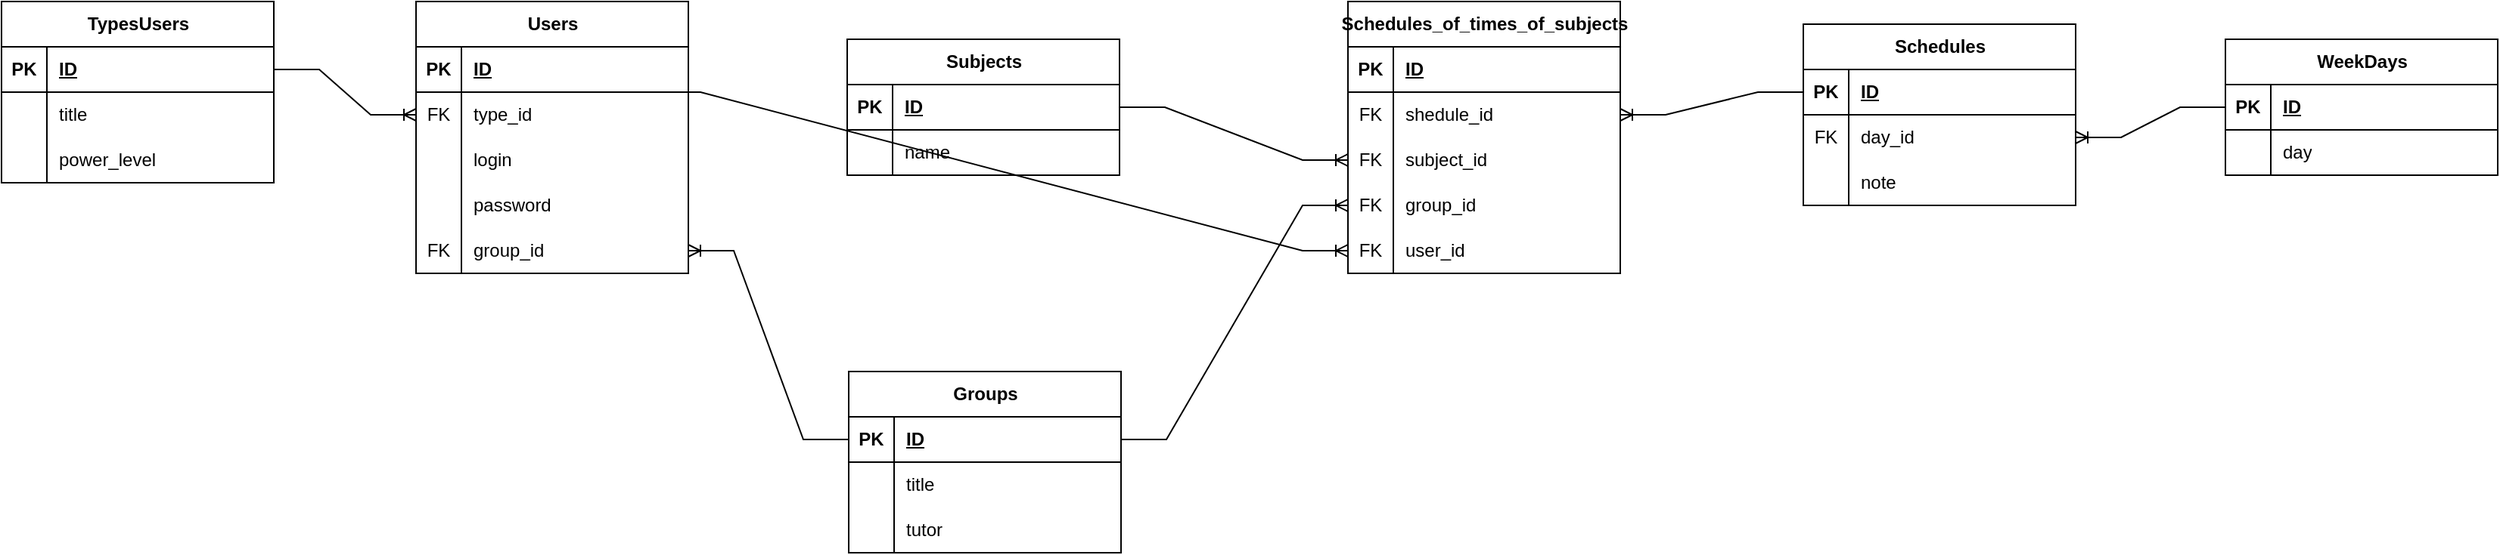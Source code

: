<mxfile version="22.1.7" type="device">
  <diagram name="Страница — 1" id="L48E2da5rJ0ILb2CzcSm">
    <mxGraphModel dx="1042" dy="569" grid="1" gridSize="10" guides="1" tooltips="1" connect="1" arrows="1" fold="1" page="1" pageScale="1" pageWidth="827" pageHeight="1169" math="0" shadow="0">
      <root>
        <mxCell id="0" />
        <mxCell id="1" parent="0" />
        <mxCell id="7W1DQ-Qb76Vij8I_GYNQ-1" value="Users" style="shape=table;startSize=30;container=1;collapsible=1;childLayout=tableLayout;fixedRows=1;rowLines=0;fontStyle=1;align=center;resizeLast=1;html=1;" parent="1" vertex="1">
          <mxGeometry x="324" y="35" width="180" height="180" as="geometry" />
        </mxCell>
        <mxCell id="7W1DQ-Qb76Vij8I_GYNQ-2" value="" style="shape=tableRow;horizontal=0;startSize=0;swimlaneHead=0;swimlaneBody=0;fillColor=none;collapsible=0;dropTarget=0;points=[[0,0.5],[1,0.5]];portConstraint=eastwest;top=0;left=0;right=0;bottom=1;" parent="7W1DQ-Qb76Vij8I_GYNQ-1" vertex="1">
          <mxGeometry y="30" width="180" height="30" as="geometry" />
        </mxCell>
        <mxCell id="7W1DQ-Qb76Vij8I_GYNQ-3" value="PK" style="shape=partialRectangle;connectable=0;fillColor=none;top=0;left=0;bottom=0;right=0;fontStyle=1;overflow=hidden;whiteSpace=wrap;html=1;" parent="7W1DQ-Qb76Vij8I_GYNQ-2" vertex="1">
          <mxGeometry width="30" height="30" as="geometry">
            <mxRectangle width="30" height="30" as="alternateBounds" />
          </mxGeometry>
        </mxCell>
        <mxCell id="7W1DQ-Qb76Vij8I_GYNQ-4" value="ID" style="shape=partialRectangle;connectable=0;fillColor=none;top=0;left=0;bottom=0;right=0;align=left;spacingLeft=6;fontStyle=5;overflow=hidden;whiteSpace=wrap;html=1;" parent="7W1DQ-Qb76Vij8I_GYNQ-2" vertex="1">
          <mxGeometry x="30" width="150" height="30" as="geometry">
            <mxRectangle width="150" height="30" as="alternateBounds" />
          </mxGeometry>
        </mxCell>
        <mxCell id="7W1DQ-Qb76Vij8I_GYNQ-116" value="" style="shape=tableRow;horizontal=0;startSize=0;swimlaneHead=0;swimlaneBody=0;fillColor=none;collapsible=0;dropTarget=0;points=[[0,0.5],[1,0.5]];portConstraint=eastwest;top=0;left=0;right=0;bottom=0;" parent="7W1DQ-Qb76Vij8I_GYNQ-1" vertex="1">
          <mxGeometry y="60" width="180" height="30" as="geometry" />
        </mxCell>
        <mxCell id="7W1DQ-Qb76Vij8I_GYNQ-117" value="FK" style="shape=partialRectangle;connectable=0;fillColor=none;top=0;left=0;bottom=0;right=0;fontStyle=0;overflow=hidden;whiteSpace=wrap;html=1;" parent="7W1DQ-Qb76Vij8I_GYNQ-116" vertex="1">
          <mxGeometry width="30" height="30" as="geometry">
            <mxRectangle width="30" height="30" as="alternateBounds" />
          </mxGeometry>
        </mxCell>
        <mxCell id="7W1DQ-Qb76Vij8I_GYNQ-118" value="type_id" style="shape=partialRectangle;connectable=0;fillColor=none;top=0;left=0;bottom=0;right=0;align=left;spacingLeft=6;fontStyle=0;overflow=hidden;whiteSpace=wrap;html=1;" parent="7W1DQ-Qb76Vij8I_GYNQ-116" vertex="1">
          <mxGeometry x="30" width="150" height="30" as="geometry">
            <mxRectangle width="150" height="30" as="alternateBounds" />
          </mxGeometry>
        </mxCell>
        <mxCell id="7W1DQ-Qb76Vij8I_GYNQ-8" value="" style="shape=tableRow;horizontal=0;startSize=0;swimlaneHead=0;swimlaneBody=0;fillColor=none;collapsible=0;dropTarget=0;points=[[0,0.5],[1,0.5]];portConstraint=eastwest;top=0;left=0;right=0;bottom=0;" parent="7W1DQ-Qb76Vij8I_GYNQ-1" vertex="1">
          <mxGeometry y="90" width="180" height="30" as="geometry" />
        </mxCell>
        <mxCell id="7W1DQ-Qb76Vij8I_GYNQ-9" value="" style="shape=partialRectangle;connectable=0;fillColor=none;top=0;left=0;bottom=0;right=0;editable=1;overflow=hidden;whiteSpace=wrap;html=1;" parent="7W1DQ-Qb76Vij8I_GYNQ-8" vertex="1">
          <mxGeometry width="30" height="30" as="geometry">
            <mxRectangle width="30" height="30" as="alternateBounds" />
          </mxGeometry>
        </mxCell>
        <mxCell id="7W1DQ-Qb76Vij8I_GYNQ-10" value="login" style="shape=partialRectangle;connectable=0;fillColor=none;top=0;left=0;bottom=0;right=0;align=left;spacingLeft=6;overflow=hidden;whiteSpace=wrap;html=1;" parent="7W1DQ-Qb76Vij8I_GYNQ-8" vertex="1">
          <mxGeometry x="30" width="150" height="30" as="geometry">
            <mxRectangle width="150" height="30" as="alternateBounds" />
          </mxGeometry>
        </mxCell>
        <mxCell id="7W1DQ-Qb76Vij8I_GYNQ-11" value="" style="shape=tableRow;horizontal=0;startSize=0;swimlaneHead=0;swimlaneBody=0;fillColor=none;collapsible=0;dropTarget=0;points=[[0,0.5],[1,0.5]];portConstraint=eastwest;top=0;left=0;right=0;bottom=0;" parent="7W1DQ-Qb76Vij8I_GYNQ-1" vertex="1">
          <mxGeometry y="120" width="180" height="30" as="geometry" />
        </mxCell>
        <mxCell id="7W1DQ-Qb76Vij8I_GYNQ-12" value="" style="shape=partialRectangle;connectable=0;fillColor=none;top=0;left=0;bottom=0;right=0;editable=1;overflow=hidden;whiteSpace=wrap;html=1;" parent="7W1DQ-Qb76Vij8I_GYNQ-11" vertex="1">
          <mxGeometry width="30" height="30" as="geometry">
            <mxRectangle width="30" height="30" as="alternateBounds" />
          </mxGeometry>
        </mxCell>
        <mxCell id="7W1DQ-Qb76Vij8I_GYNQ-13" value="password" style="shape=partialRectangle;connectable=0;fillColor=none;top=0;left=0;bottom=0;right=0;align=left;spacingLeft=6;overflow=hidden;whiteSpace=wrap;html=1;" parent="7W1DQ-Qb76Vij8I_GYNQ-11" vertex="1">
          <mxGeometry x="30" width="150" height="30" as="geometry">
            <mxRectangle width="150" height="30" as="alternateBounds" />
          </mxGeometry>
        </mxCell>
        <mxCell id="fegrYEFWg56Mey0Y-XjJ-21" value="" style="shape=tableRow;horizontal=0;startSize=0;swimlaneHead=0;swimlaneBody=0;fillColor=none;collapsible=0;dropTarget=0;points=[[0,0.5],[1,0.5]];portConstraint=eastwest;top=0;left=0;right=0;bottom=0;" vertex="1" parent="7W1DQ-Qb76Vij8I_GYNQ-1">
          <mxGeometry y="150" width="180" height="30" as="geometry" />
        </mxCell>
        <mxCell id="fegrYEFWg56Mey0Y-XjJ-22" value="FK" style="shape=partialRectangle;connectable=0;fillColor=none;top=0;left=0;bottom=0;right=0;fontStyle=0;overflow=hidden;whiteSpace=wrap;html=1;" vertex="1" parent="fegrYEFWg56Mey0Y-XjJ-21">
          <mxGeometry width="30" height="30" as="geometry">
            <mxRectangle width="30" height="30" as="alternateBounds" />
          </mxGeometry>
        </mxCell>
        <mxCell id="fegrYEFWg56Mey0Y-XjJ-23" value="group_id" style="shape=partialRectangle;connectable=0;fillColor=none;top=0;left=0;bottom=0;right=0;align=left;spacingLeft=6;fontStyle=0;overflow=hidden;whiteSpace=wrap;html=1;" vertex="1" parent="fegrYEFWg56Mey0Y-XjJ-21">
          <mxGeometry x="30" width="150" height="30" as="geometry">
            <mxRectangle width="150" height="30" as="alternateBounds" />
          </mxGeometry>
        </mxCell>
        <mxCell id="7W1DQ-Qb76Vij8I_GYNQ-18" value="TypesUsers" style="shape=table;startSize=30;container=1;collapsible=1;childLayout=tableLayout;fixedRows=1;rowLines=0;fontStyle=1;align=center;resizeLast=1;html=1;" parent="1" vertex="1">
          <mxGeometry x="50" y="35" width="180" height="120" as="geometry" />
        </mxCell>
        <mxCell id="7W1DQ-Qb76Vij8I_GYNQ-19" value="" style="shape=tableRow;horizontal=0;startSize=0;swimlaneHead=0;swimlaneBody=0;fillColor=none;collapsible=0;dropTarget=0;points=[[0,0.5],[1,0.5]];portConstraint=eastwest;top=0;left=0;right=0;bottom=1;" parent="7W1DQ-Qb76Vij8I_GYNQ-18" vertex="1">
          <mxGeometry y="30" width="180" height="30" as="geometry" />
        </mxCell>
        <mxCell id="7W1DQ-Qb76Vij8I_GYNQ-20" value="PK" style="shape=partialRectangle;connectable=0;fillColor=none;top=0;left=0;bottom=0;right=0;fontStyle=1;overflow=hidden;whiteSpace=wrap;html=1;" parent="7W1DQ-Qb76Vij8I_GYNQ-19" vertex="1">
          <mxGeometry width="30" height="30" as="geometry">
            <mxRectangle width="30" height="30" as="alternateBounds" />
          </mxGeometry>
        </mxCell>
        <mxCell id="7W1DQ-Qb76Vij8I_GYNQ-21" value="ID" style="shape=partialRectangle;connectable=0;fillColor=none;top=0;left=0;bottom=0;right=0;align=left;spacingLeft=6;fontStyle=5;overflow=hidden;whiteSpace=wrap;html=1;" parent="7W1DQ-Qb76Vij8I_GYNQ-19" vertex="1">
          <mxGeometry x="30" width="150" height="30" as="geometry">
            <mxRectangle width="150" height="30" as="alternateBounds" />
          </mxGeometry>
        </mxCell>
        <mxCell id="7W1DQ-Qb76Vij8I_GYNQ-22" value="" style="shape=tableRow;horizontal=0;startSize=0;swimlaneHead=0;swimlaneBody=0;fillColor=none;collapsible=0;dropTarget=0;points=[[0,0.5],[1,0.5]];portConstraint=eastwest;top=0;left=0;right=0;bottom=0;" parent="7W1DQ-Qb76Vij8I_GYNQ-18" vertex="1">
          <mxGeometry y="60" width="180" height="30" as="geometry" />
        </mxCell>
        <mxCell id="7W1DQ-Qb76Vij8I_GYNQ-23" value="" style="shape=partialRectangle;connectable=0;fillColor=none;top=0;left=0;bottom=0;right=0;editable=1;overflow=hidden;whiteSpace=wrap;html=1;" parent="7W1DQ-Qb76Vij8I_GYNQ-22" vertex="1">
          <mxGeometry width="30" height="30" as="geometry">
            <mxRectangle width="30" height="30" as="alternateBounds" />
          </mxGeometry>
        </mxCell>
        <mxCell id="7W1DQ-Qb76Vij8I_GYNQ-24" value="title" style="shape=partialRectangle;connectable=0;fillColor=none;top=0;left=0;bottom=0;right=0;align=left;spacingLeft=6;overflow=hidden;whiteSpace=wrap;html=1;" parent="7W1DQ-Qb76Vij8I_GYNQ-22" vertex="1">
          <mxGeometry x="30" width="150" height="30" as="geometry">
            <mxRectangle width="150" height="30" as="alternateBounds" />
          </mxGeometry>
        </mxCell>
        <mxCell id="7W1DQ-Qb76Vij8I_GYNQ-25" value="" style="shape=tableRow;horizontal=0;startSize=0;swimlaneHead=0;swimlaneBody=0;fillColor=none;collapsible=0;dropTarget=0;points=[[0,0.5],[1,0.5]];portConstraint=eastwest;top=0;left=0;right=0;bottom=0;" parent="7W1DQ-Qb76Vij8I_GYNQ-18" vertex="1">
          <mxGeometry y="90" width="180" height="30" as="geometry" />
        </mxCell>
        <mxCell id="7W1DQ-Qb76Vij8I_GYNQ-26" value="" style="shape=partialRectangle;connectable=0;fillColor=none;top=0;left=0;bottom=0;right=0;editable=1;overflow=hidden;whiteSpace=wrap;html=1;" parent="7W1DQ-Qb76Vij8I_GYNQ-25" vertex="1">
          <mxGeometry width="30" height="30" as="geometry">
            <mxRectangle width="30" height="30" as="alternateBounds" />
          </mxGeometry>
        </mxCell>
        <mxCell id="7W1DQ-Qb76Vij8I_GYNQ-27" value="power_level" style="shape=partialRectangle;connectable=0;fillColor=none;top=0;left=0;bottom=0;right=0;align=left;spacingLeft=6;overflow=hidden;whiteSpace=wrap;html=1;" parent="7W1DQ-Qb76Vij8I_GYNQ-25" vertex="1">
          <mxGeometry x="30" width="150" height="30" as="geometry">
            <mxRectangle width="150" height="30" as="alternateBounds" />
          </mxGeometry>
        </mxCell>
        <mxCell id="7W1DQ-Qb76Vij8I_GYNQ-31" value="Subjects" style="shape=table;startSize=30;container=1;collapsible=1;childLayout=tableLayout;fixedRows=1;rowLines=0;fontStyle=1;align=center;resizeLast=1;html=1;" parent="1" vertex="1">
          <mxGeometry x="609" y="60" width="180" height="90" as="geometry" />
        </mxCell>
        <mxCell id="7W1DQ-Qb76Vij8I_GYNQ-32" value="" style="shape=tableRow;horizontal=0;startSize=0;swimlaneHead=0;swimlaneBody=0;fillColor=none;collapsible=0;dropTarget=0;points=[[0,0.5],[1,0.5]];portConstraint=eastwest;top=0;left=0;right=0;bottom=1;" parent="7W1DQ-Qb76Vij8I_GYNQ-31" vertex="1">
          <mxGeometry y="30" width="180" height="30" as="geometry" />
        </mxCell>
        <mxCell id="7W1DQ-Qb76Vij8I_GYNQ-33" value="PK" style="shape=partialRectangle;connectable=0;fillColor=none;top=0;left=0;bottom=0;right=0;fontStyle=1;overflow=hidden;whiteSpace=wrap;html=1;" parent="7W1DQ-Qb76Vij8I_GYNQ-32" vertex="1">
          <mxGeometry width="30" height="30" as="geometry">
            <mxRectangle width="30" height="30" as="alternateBounds" />
          </mxGeometry>
        </mxCell>
        <mxCell id="7W1DQ-Qb76Vij8I_GYNQ-34" value="ID" style="shape=partialRectangle;connectable=0;fillColor=none;top=0;left=0;bottom=0;right=0;align=left;spacingLeft=6;fontStyle=5;overflow=hidden;whiteSpace=wrap;html=1;" parent="7W1DQ-Qb76Vij8I_GYNQ-32" vertex="1">
          <mxGeometry x="30" width="150" height="30" as="geometry">
            <mxRectangle width="150" height="30" as="alternateBounds" />
          </mxGeometry>
        </mxCell>
        <mxCell id="7W1DQ-Qb76Vij8I_GYNQ-35" value="" style="shape=tableRow;horizontal=0;startSize=0;swimlaneHead=0;swimlaneBody=0;fillColor=none;collapsible=0;dropTarget=0;points=[[0,0.5],[1,0.5]];portConstraint=eastwest;top=0;left=0;right=0;bottom=0;" parent="7W1DQ-Qb76Vij8I_GYNQ-31" vertex="1">
          <mxGeometry y="60" width="180" height="30" as="geometry" />
        </mxCell>
        <mxCell id="7W1DQ-Qb76Vij8I_GYNQ-36" value="" style="shape=partialRectangle;connectable=0;fillColor=none;top=0;left=0;bottom=0;right=0;editable=1;overflow=hidden;whiteSpace=wrap;html=1;" parent="7W1DQ-Qb76Vij8I_GYNQ-35" vertex="1">
          <mxGeometry width="30" height="30" as="geometry">
            <mxRectangle width="30" height="30" as="alternateBounds" />
          </mxGeometry>
        </mxCell>
        <mxCell id="7W1DQ-Qb76Vij8I_GYNQ-37" value="name" style="shape=partialRectangle;connectable=0;fillColor=none;top=0;left=0;bottom=0;right=0;align=left;spacingLeft=6;overflow=hidden;whiteSpace=wrap;html=1;" parent="7W1DQ-Qb76Vij8I_GYNQ-35" vertex="1">
          <mxGeometry x="30" width="150" height="30" as="geometry">
            <mxRectangle width="150" height="30" as="alternateBounds" />
          </mxGeometry>
        </mxCell>
        <mxCell id="7W1DQ-Qb76Vij8I_GYNQ-73" value="Schedules_of_times_of_subjects" style="shape=table;startSize=30;container=1;collapsible=1;childLayout=tableLayout;fixedRows=1;rowLines=0;fontStyle=1;align=center;resizeLast=1;html=1;" parent="1" vertex="1">
          <mxGeometry x="940" y="35" width="180" height="180" as="geometry" />
        </mxCell>
        <mxCell id="7W1DQ-Qb76Vij8I_GYNQ-74" value="" style="shape=tableRow;horizontal=0;startSize=0;swimlaneHead=0;swimlaneBody=0;fillColor=none;collapsible=0;dropTarget=0;points=[[0,0.5],[1,0.5]];portConstraint=eastwest;top=0;left=0;right=0;bottom=1;" parent="7W1DQ-Qb76Vij8I_GYNQ-73" vertex="1">
          <mxGeometry y="30" width="180" height="30" as="geometry" />
        </mxCell>
        <mxCell id="7W1DQ-Qb76Vij8I_GYNQ-75" value="PK" style="shape=partialRectangle;connectable=0;fillColor=none;top=0;left=0;bottom=0;right=0;fontStyle=1;overflow=hidden;whiteSpace=wrap;html=1;" parent="7W1DQ-Qb76Vij8I_GYNQ-74" vertex="1">
          <mxGeometry width="30" height="30" as="geometry">
            <mxRectangle width="30" height="30" as="alternateBounds" />
          </mxGeometry>
        </mxCell>
        <mxCell id="7W1DQ-Qb76Vij8I_GYNQ-76" value="ID" style="shape=partialRectangle;connectable=0;fillColor=none;top=0;left=0;bottom=0;right=0;align=left;spacingLeft=6;fontStyle=5;overflow=hidden;whiteSpace=wrap;html=1;" parent="7W1DQ-Qb76Vij8I_GYNQ-74" vertex="1">
          <mxGeometry x="30" width="150" height="30" as="geometry">
            <mxRectangle width="150" height="30" as="alternateBounds" />
          </mxGeometry>
        </mxCell>
        <mxCell id="W5iCUYEjzYxMsdYkjkLd-3" value="" style="shape=tableRow;horizontal=0;startSize=0;swimlaneHead=0;swimlaneBody=0;fillColor=none;collapsible=0;dropTarget=0;points=[[0,0.5],[1,0.5]];portConstraint=eastwest;top=0;left=0;right=0;bottom=0;" parent="7W1DQ-Qb76Vij8I_GYNQ-73" vertex="1">
          <mxGeometry y="60" width="180" height="30" as="geometry" />
        </mxCell>
        <mxCell id="W5iCUYEjzYxMsdYkjkLd-4" value="FK" style="shape=partialRectangle;connectable=0;fillColor=none;top=0;left=0;bottom=0;right=0;fontStyle=0;overflow=hidden;whiteSpace=wrap;html=1;" parent="W5iCUYEjzYxMsdYkjkLd-3" vertex="1">
          <mxGeometry width="30" height="30" as="geometry">
            <mxRectangle width="30" height="30" as="alternateBounds" />
          </mxGeometry>
        </mxCell>
        <mxCell id="W5iCUYEjzYxMsdYkjkLd-5" value="shedule_id" style="shape=partialRectangle;connectable=0;fillColor=none;top=0;left=0;bottom=0;right=0;align=left;spacingLeft=6;fontStyle=0;overflow=hidden;whiteSpace=wrap;html=1;" parent="W5iCUYEjzYxMsdYkjkLd-3" vertex="1">
          <mxGeometry x="30" width="150" height="30" as="geometry">
            <mxRectangle width="150" height="30" as="alternateBounds" />
          </mxGeometry>
        </mxCell>
        <mxCell id="W5iCUYEjzYxMsdYkjkLd-7" value="" style="shape=tableRow;horizontal=0;startSize=0;swimlaneHead=0;swimlaneBody=0;fillColor=none;collapsible=0;dropTarget=0;points=[[0,0.5],[1,0.5]];portConstraint=eastwest;top=0;left=0;right=0;bottom=0;" parent="7W1DQ-Qb76Vij8I_GYNQ-73" vertex="1">
          <mxGeometry y="90" width="180" height="30" as="geometry" />
        </mxCell>
        <mxCell id="W5iCUYEjzYxMsdYkjkLd-8" value="FK" style="shape=partialRectangle;connectable=0;fillColor=none;top=0;left=0;bottom=0;right=0;fontStyle=0;overflow=hidden;whiteSpace=wrap;html=1;" parent="W5iCUYEjzYxMsdYkjkLd-7" vertex="1">
          <mxGeometry width="30" height="30" as="geometry">
            <mxRectangle width="30" height="30" as="alternateBounds" />
          </mxGeometry>
        </mxCell>
        <mxCell id="W5iCUYEjzYxMsdYkjkLd-9" value="subject_id" style="shape=partialRectangle;connectable=0;fillColor=none;top=0;left=0;bottom=0;right=0;align=left;spacingLeft=6;fontStyle=0;overflow=hidden;whiteSpace=wrap;html=1;" parent="W5iCUYEjzYxMsdYkjkLd-7" vertex="1">
          <mxGeometry x="30" width="150" height="30" as="geometry">
            <mxRectangle width="150" height="30" as="alternateBounds" />
          </mxGeometry>
        </mxCell>
        <mxCell id="fegrYEFWg56Mey0Y-XjJ-14" value="" style="shape=tableRow;horizontal=0;startSize=0;swimlaneHead=0;swimlaneBody=0;fillColor=none;collapsible=0;dropTarget=0;points=[[0,0.5],[1,0.5]];portConstraint=eastwest;top=0;left=0;right=0;bottom=0;" vertex="1" parent="7W1DQ-Qb76Vij8I_GYNQ-73">
          <mxGeometry y="120" width="180" height="30" as="geometry" />
        </mxCell>
        <mxCell id="fegrYEFWg56Mey0Y-XjJ-15" value="FK" style="shape=partialRectangle;connectable=0;fillColor=none;top=0;left=0;bottom=0;right=0;fontStyle=0;overflow=hidden;whiteSpace=wrap;html=1;" vertex="1" parent="fegrYEFWg56Mey0Y-XjJ-14">
          <mxGeometry width="30" height="30" as="geometry">
            <mxRectangle width="30" height="30" as="alternateBounds" />
          </mxGeometry>
        </mxCell>
        <mxCell id="fegrYEFWg56Mey0Y-XjJ-16" value="group_id" style="shape=partialRectangle;connectable=0;fillColor=none;top=0;left=0;bottom=0;right=0;align=left;spacingLeft=6;fontStyle=0;overflow=hidden;whiteSpace=wrap;html=1;" vertex="1" parent="fegrYEFWg56Mey0Y-XjJ-14">
          <mxGeometry x="30" width="150" height="30" as="geometry">
            <mxRectangle width="150" height="30" as="alternateBounds" />
          </mxGeometry>
        </mxCell>
        <mxCell id="fegrYEFWg56Mey0Y-XjJ-25" value="" style="shape=tableRow;horizontal=0;startSize=0;swimlaneHead=0;swimlaneBody=0;fillColor=none;collapsible=0;dropTarget=0;points=[[0,0.5],[1,0.5]];portConstraint=eastwest;top=0;left=0;right=0;bottom=0;" vertex="1" parent="7W1DQ-Qb76Vij8I_GYNQ-73">
          <mxGeometry y="150" width="180" height="30" as="geometry" />
        </mxCell>
        <mxCell id="fegrYEFWg56Mey0Y-XjJ-26" value="FK" style="shape=partialRectangle;connectable=0;fillColor=none;top=0;left=0;bottom=0;right=0;fontStyle=0;overflow=hidden;whiteSpace=wrap;html=1;" vertex="1" parent="fegrYEFWg56Mey0Y-XjJ-25">
          <mxGeometry width="30" height="30" as="geometry">
            <mxRectangle width="30" height="30" as="alternateBounds" />
          </mxGeometry>
        </mxCell>
        <mxCell id="fegrYEFWg56Mey0Y-XjJ-27" value="user_id" style="shape=partialRectangle;connectable=0;fillColor=none;top=0;left=0;bottom=0;right=0;align=left;spacingLeft=6;fontStyle=0;overflow=hidden;whiteSpace=wrap;html=1;" vertex="1" parent="fegrYEFWg56Mey0Y-XjJ-25">
          <mxGeometry x="30" width="150" height="30" as="geometry">
            <mxRectangle width="150" height="30" as="alternateBounds" />
          </mxGeometry>
        </mxCell>
        <mxCell id="7W1DQ-Qb76Vij8I_GYNQ-86" value="Schedules" style="shape=table;startSize=30;container=1;collapsible=1;childLayout=tableLayout;fixedRows=1;rowLines=0;fontStyle=1;align=center;resizeLast=1;html=1;" parent="1" vertex="1">
          <mxGeometry x="1241" y="50" width="180" height="120" as="geometry" />
        </mxCell>
        <mxCell id="7W1DQ-Qb76Vij8I_GYNQ-87" value="" style="shape=tableRow;horizontal=0;startSize=0;swimlaneHead=0;swimlaneBody=0;fillColor=none;collapsible=0;dropTarget=0;points=[[0,0.5],[1,0.5]];portConstraint=eastwest;top=0;left=0;right=0;bottom=1;" parent="7W1DQ-Qb76Vij8I_GYNQ-86" vertex="1">
          <mxGeometry y="30" width="180" height="30" as="geometry" />
        </mxCell>
        <mxCell id="7W1DQ-Qb76Vij8I_GYNQ-88" value="PK" style="shape=partialRectangle;connectable=0;fillColor=none;top=0;left=0;bottom=0;right=0;fontStyle=1;overflow=hidden;whiteSpace=wrap;html=1;" parent="7W1DQ-Qb76Vij8I_GYNQ-87" vertex="1">
          <mxGeometry width="30" height="30" as="geometry">
            <mxRectangle width="30" height="30" as="alternateBounds" />
          </mxGeometry>
        </mxCell>
        <mxCell id="7W1DQ-Qb76Vij8I_GYNQ-89" value="ID" style="shape=partialRectangle;connectable=0;fillColor=none;top=0;left=0;bottom=0;right=0;align=left;spacingLeft=6;fontStyle=5;overflow=hidden;whiteSpace=wrap;html=1;" parent="7W1DQ-Qb76Vij8I_GYNQ-87" vertex="1">
          <mxGeometry x="30" width="150" height="30" as="geometry">
            <mxRectangle width="150" height="30" as="alternateBounds" />
          </mxGeometry>
        </mxCell>
        <mxCell id="7W1DQ-Qb76Vij8I_GYNQ-99" value="" style="shape=tableRow;horizontal=0;startSize=0;swimlaneHead=0;swimlaneBody=0;fillColor=none;collapsible=0;dropTarget=0;points=[[0,0.5],[1,0.5]];portConstraint=eastwest;top=0;left=0;right=0;bottom=0;" parent="7W1DQ-Qb76Vij8I_GYNQ-86" vertex="1">
          <mxGeometry y="60" width="180" height="30" as="geometry" />
        </mxCell>
        <mxCell id="7W1DQ-Qb76Vij8I_GYNQ-100" value="FK" style="shape=partialRectangle;connectable=0;fillColor=none;top=0;left=0;bottom=0;right=0;fontStyle=0;overflow=hidden;whiteSpace=wrap;html=1;" parent="7W1DQ-Qb76Vij8I_GYNQ-99" vertex="1">
          <mxGeometry width="30" height="30" as="geometry">
            <mxRectangle width="30" height="30" as="alternateBounds" />
          </mxGeometry>
        </mxCell>
        <mxCell id="7W1DQ-Qb76Vij8I_GYNQ-101" value="day_id" style="shape=partialRectangle;connectable=0;fillColor=none;top=0;left=0;bottom=0;right=0;align=left;spacingLeft=6;fontStyle=0;overflow=hidden;whiteSpace=wrap;html=1;" parent="7W1DQ-Qb76Vij8I_GYNQ-99" vertex="1">
          <mxGeometry x="30" width="150" height="30" as="geometry">
            <mxRectangle width="150" height="30" as="alternateBounds" />
          </mxGeometry>
        </mxCell>
        <mxCell id="7W1DQ-Qb76Vij8I_GYNQ-90" value="" style="shape=tableRow;horizontal=0;startSize=0;swimlaneHead=0;swimlaneBody=0;fillColor=none;collapsible=0;dropTarget=0;points=[[0,0.5],[1,0.5]];portConstraint=eastwest;top=0;left=0;right=0;bottom=0;" parent="7W1DQ-Qb76Vij8I_GYNQ-86" vertex="1">
          <mxGeometry y="90" width="180" height="30" as="geometry" />
        </mxCell>
        <mxCell id="7W1DQ-Qb76Vij8I_GYNQ-91" value="" style="shape=partialRectangle;connectable=0;fillColor=none;top=0;left=0;bottom=0;right=0;editable=1;overflow=hidden;whiteSpace=wrap;html=1;" parent="7W1DQ-Qb76Vij8I_GYNQ-90" vertex="1">
          <mxGeometry width="30" height="30" as="geometry">
            <mxRectangle width="30" height="30" as="alternateBounds" />
          </mxGeometry>
        </mxCell>
        <mxCell id="7W1DQ-Qb76Vij8I_GYNQ-92" value="note" style="shape=partialRectangle;connectable=0;fillColor=none;top=0;left=0;bottom=0;right=0;align=left;spacingLeft=6;overflow=hidden;whiteSpace=wrap;html=1;" parent="7W1DQ-Qb76Vij8I_GYNQ-90" vertex="1">
          <mxGeometry x="30" width="150" height="30" as="geometry">
            <mxRectangle width="150" height="30" as="alternateBounds" />
          </mxGeometry>
        </mxCell>
        <mxCell id="7W1DQ-Qb76Vij8I_GYNQ-102" value="WeekDays" style="shape=table;startSize=30;container=1;collapsible=1;childLayout=tableLayout;fixedRows=1;rowLines=0;fontStyle=1;align=center;resizeLast=1;html=1;" parent="1" vertex="1">
          <mxGeometry x="1520" y="60" width="180" height="90" as="geometry" />
        </mxCell>
        <mxCell id="7W1DQ-Qb76Vij8I_GYNQ-103" value="" style="shape=tableRow;horizontal=0;startSize=0;swimlaneHead=0;swimlaneBody=0;fillColor=none;collapsible=0;dropTarget=0;points=[[0,0.5],[1,0.5]];portConstraint=eastwest;top=0;left=0;right=0;bottom=1;" parent="7W1DQ-Qb76Vij8I_GYNQ-102" vertex="1">
          <mxGeometry y="30" width="180" height="30" as="geometry" />
        </mxCell>
        <mxCell id="7W1DQ-Qb76Vij8I_GYNQ-104" value="PK" style="shape=partialRectangle;connectable=0;fillColor=none;top=0;left=0;bottom=0;right=0;fontStyle=1;overflow=hidden;whiteSpace=wrap;html=1;" parent="7W1DQ-Qb76Vij8I_GYNQ-103" vertex="1">
          <mxGeometry width="30" height="30" as="geometry">
            <mxRectangle width="30" height="30" as="alternateBounds" />
          </mxGeometry>
        </mxCell>
        <mxCell id="7W1DQ-Qb76Vij8I_GYNQ-105" value="ID" style="shape=partialRectangle;connectable=0;fillColor=none;top=0;left=0;bottom=0;right=0;align=left;spacingLeft=6;fontStyle=5;overflow=hidden;whiteSpace=wrap;html=1;" parent="7W1DQ-Qb76Vij8I_GYNQ-103" vertex="1">
          <mxGeometry x="30" width="150" height="30" as="geometry">
            <mxRectangle width="150" height="30" as="alternateBounds" />
          </mxGeometry>
        </mxCell>
        <mxCell id="7W1DQ-Qb76Vij8I_GYNQ-106" value="" style="shape=tableRow;horizontal=0;startSize=0;swimlaneHead=0;swimlaneBody=0;fillColor=none;collapsible=0;dropTarget=0;points=[[0,0.5],[1,0.5]];portConstraint=eastwest;top=0;left=0;right=0;bottom=0;" parent="7W1DQ-Qb76Vij8I_GYNQ-102" vertex="1">
          <mxGeometry y="60" width="180" height="30" as="geometry" />
        </mxCell>
        <mxCell id="7W1DQ-Qb76Vij8I_GYNQ-107" value="" style="shape=partialRectangle;connectable=0;fillColor=none;top=0;left=0;bottom=0;right=0;editable=1;overflow=hidden;whiteSpace=wrap;html=1;" parent="7W1DQ-Qb76Vij8I_GYNQ-106" vertex="1">
          <mxGeometry width="30" height="30" as="geometry">
            <mxRectangle width="30" height="30" as="alternateBounds" />
          </mxGeometry>
        </mxCell>
        <mxCell id="7W1DQ-Qb76Vij8I_GYNQ-108" value="day" style="shape=partialRectangle;connectable=0;fillColor=none;top=0;left=0;bottom=0;right=0;align=left;spacingLeft=6;overflow=hidden;whiteSpace=wrap;html=1;" parent="7W1DQ-Qb76Vij8I_GYNQ-106" vertex="1">
          <mxGeometry x="30" width="150" height="30" as="geometry">
            <mxRectangle width="150" height="30" as="alternateBounds" />
          </mxGeometry>
        </mxCell>
        <mxCell id="7W1DQ-Qb76Vij8I_GYNQ-119" value="" style="edgeStyle=entityRelationEdgeStyle;fontSize=12;html=1;endArrow=ERoneToMany;rounded=0;" parent="1" source="7W1DQ-Qb76Vij8I_GYNQ-19" target="7W1DQ-Qb76Vij8I_GYNQ-116" edge="1">
          <mxGeometry width="100" height="100" relative="1" as="geometry">
            <mxPoint x="210" y="240" as="sourcePoint" />
            <mxPoint x="310" y="140" as="targetPoint" />
          </mxGeometry>
        </mxCell>
        <mxCell id="W5iCUYEjzYxMsdYkjkLd-14" value="" style="edgeStyle=entityRelationEdgeStyle;fontSize=12;html=1;endArrow=ERoneToMany;rounded=0;" parent="1" source="7W1DQ-Qb76Vij8I_GYNQ-32" target="W5iCUYEjzYxMsdYkjkLd-7" edge="1">
          <mxGeometry width="100" height="100" relative="1" as="geometry">
            <mxPoint x="366" y="340" as="sourcePoint" />
            <mxPoint x="466" y="240" as="targetPoint" />
            <Array as="points">
              <mxPoint x="640" y="320" />
            </Array>
          </mxGeometry>
        </mxCell>
        <mxCell id="W5iCUYEjzYxMsdYkjkLd-16" value="" style="edgeStyle=entityRelationEdgeStyle;fontSize=12;html=1;endArrow=ERoneToMany;rounded=0;" parent="1" source="7W1DQ-Qb76Vij8I_GYNQ-87" target="W5iCUYEjzYxMsdYkjkLd-3" edge="1">
          <mxGeometry width="100" height="100" relative="1" as="geometry">
            <mxPoint x="360" y="350" as="sourcePoint" />
            <mxPoint x="460" y="250" as="targetPoint" />
          </mxGeometry>
        </mxCell>
        <mxCell id="W5iCUYEjzYxMsdYkjkLd-17" value="" style="edgeStyle=entityRelationEdgeStyle;fontSize=12;html=1;endArrow=ERoneToMany;rounded=0;" parent="1" source="7W1DQ-Qb76Vij8I_GYNQ-103" target="7W1DQ-Qb76Vij8I_GYNQ-99" edge="1">
          <mxGeometry width="100" height="100" relative="1" as="geometry">
            <mxPoint x="360" y="350" as="sourcePoint" />
            <mxPoint x="460" y="250" as="targetPoint" />
          </mxGeometry>
        </mxCell>
        <mxCell id="fegrYEFWg56Mey0Y-XjJ-1" value="Groups" style="shape=table;startSize=30;container=1;collapsible=1;childLayout=tableLayout;fixedRows=1;rowLines=0;fontStyle=1;align=center;resizeLast=1;html=1;" vertex="1" parent="1">
          <mxGeometry x="610" y="280" width="180" height="120" as="geometry" />
        </mxCell>
        <mxCell id="fegrYEFWg56Mey0Y-XjJ-2" value="" style="shape=tableRow;horizontal=0;startSize=0;swimlaneHead=0;swimlaneBody=0;fillColor=none;collapsible=0;dropTarget=0;points=[[0,0.5],[1,0.5]];portConstraint=eastwest;top=0;left=0;right=0;bottom=1;" vertex="1" parent="fegrYEFWg56Mey0Y-XjJ-1">
          <mxGeometry y="30" width="180" height="30" as="geometry" />
        </mxCell>
        <mxCell id="fegrYEFWg56Mey0Y-XjJ-3" value="PK" style="shape=partialRectangle;connectable=0;fillColor=none;top=0;left=0;bottom=0;right=0;fontStyle=1;overflow=hidden;whiteSpace=wrap;html=1;" vertex="1" parent="fegrYEFWg56Mey0Y-XjJ-2">
          <mxGeometry width="30" height="30" as="geometry">
            <mxRectangle width="30" height="30" as="alternateBounds" />
          </mxGeometry>
        </mxCell>
        <mxCell id="fegrYEFWg56Mey0Y-XjJ-4" value="ID" style="shape=partialRectangle;connectable=0;fillColor=none;top=0;left=0;bottom=0;right=0;align=left;spacingLeft=6;fontStyle=5;overflow=hidden;whiteSpace=wrap;html=1;" vertex="1" parent="fegrYEFWg56Mey0Y-XjJ-2">
          <mxGeometry x="30" width="150" height="30" as="geometry">
            <mxRectangle width="150" height="30" as="alternateBounds" />
          </mxGeometry>
        </mxCell>
        <mxCell id="fegrYEFWg56Mey0Y-XjJ-5" value="" style="shape=tableRow;horizontal=0;startSize=0;swimlaneHead=0;swimlaneBody=0;fillColor=none;collapsible=0;dropTarget=0;points=[[0,0.5],[1,0.5]];portConstraint=eastwest;top=0;left=0;right=0;bottom=0;" vertex="1" parent="fegrYEFWg56Mey0Y-XjJ-1">
          <mxGeometry y="60" width="180" height="30" as="geometry" />
        </mxCell>
        <mxCell id="fegrYEFWg56Mey0Y-XjJ-6" value="" style="shape=partialRectangle;connectable=0;fillColor=none;top=0;left=0;bottom=0;right=0;editable=1;overflow=hidden;whiteSpace=wrap;html=1;" vertex="1" parent="fegrYEFWg56Mey0Y-XjJ-5">
          <mxGeometry width="30" height="30" as="geometry">
            <mxRectangle width="30" height="30" as="alternateBounds" />
          </mxGeometry>
        </mxCell>
        <mxCell id="fegrYEFWg56Mey0Y-XjJ-7" value="title" style="shape=partialRectangle;connectable=0;fillColor=none;top=0;left=0;bottom=0;right=0;align=left;spacingLeft=6;overflow=hidden;whiteSpace=wrap;html=1;" vertex="1" parent="fegrYEFWg56Mey0Y-XjJ-5">
          <mxGeometry x="30" width="150" height="30" as="geometry">
            <mxRectangle width="150" height="30" as="alternateBounds" />
          </mxGeometry>
        </mxCell>
        <mxCell id="fegrYEFWg56Mey0Y-XjJ-8" value="" style="shape=tableRow;horizontal=0;startSize=0;swimlaneHead=0;swimlaneBody=0;fillColor=none;collapsible=0;dropTarget=0;points=[[0,0.5],[1,0.5]];portConstraint=eastwest;top=0;left=0;right=0;bottom=0;" vertex="1" parent="fegrYEFWg56Mey0Y-XjJ-1">
          <mxGeometry y="90" width="180" height="30" as="geometry" />
        </mxCell>
        <mxCell id="fegrYEFWg56Mey0Y-XjJ-9" value="" style="shape=partialRectangle;connectable=0;fillColor=none;top=0;left=0;bottom=0;right=0;editable=1;overflow=hidden;whiteSpace=wrap;html=1;" vertex="1" parent="fegrYEFWg56Mey0Y-XjJ-8">
          <mxGeometry width="30" height="30" as="geometry">
            <mxRectangle width="30" height="30" as="alternateBounds" />
          </mxGeometry>
        </mxCell>
        <mxCell id="fegrYEFWg56Mey0Y-XjJ-10" value="tutor" style="shape=partialRectangle;connectable=0;fillColor=none;top=0;left=0;bottom=0;right=0;align=left;spacingLeft=6;overflow=hidden;whiteSpace=wrap;html=1;" vertex="1" parent="fegrYEFWg56Mey0Y-XjJ-8">
          <mxGeometry x="30" width="150" height="30" as="geometry">
            <mxRectangle width="150" height="30" as="alternateBounds" />
          </mxGeometry>
        </mxCell>
        <mxCell id="fegrYEFWg56Mey0Y-XjJ-17" value="" style="edgeStyle=entityRelationEdgeStyle;fontSize=12;html=1;endArrow=ERoneToMany;rounded=0;" edge="1" parent="1" source="fegrYEFWg56Mey0Y-XjJ-2" target="fegrYEFWg56Mey0Y-XjJ-14">
          <mxGeometry width="100" height="100" relative="1" as="geometry">
            <mxPoint x="770" y="360" as="sourcePoint" />
            <mxPoint x="870" y="260" as="targetPoint" />
          </mxGeometry>
        </mxCell>
        <mxCell id="fegrYEFWg56Mey0Y-XjJ-24" value="" style="edgeStyle=entityRelationEdgeStyle;fontSize=12;html=1;endArrow=ERoneToMany;rounded=0;exitX=0;exitY=0.5;exitDx=0;exitDy=0;" edge="1" parent="1" source="fegrYEFWg56Mey0Y-XjJ-2" target="fegrYEFWg56Mey0Y-XjJ-21">
          <mxGeometry width="100" height="100" relative="1" as="geometry">
            <mxPoint x="590" y="350" as="sourcePoint" />
            <mxPoint x="690" y="250" as="targetPoint" />
          </mxGeometry>
        </mxCell>
        <mxCell id="fegrYEFWg56Mey0Y-XjJ-28" value="" style="edgeStyle=entityRelationEdgeStyle;fontSize=12;html=1;endArrow=ERoneToMany;rounded=0;entryX=0;entryY=0.5;entryDx=0;entryDy=0;" edge="1" parent="1" target="fegrYEFWg56Mey0Y-XjJ-25">
          <mxGeometry width="100" height="100" relative="1" as="geometry">
            <mxPoint x="482" y="95" as="sourcePoint" />
            <mxPoint x="918" y="215" as="targetPoint" />
            <Array as="points">
              <mxPoint x="678" y="185" />
              <mxPoint x="698" y="165" />
            </Array>
          </mxGeometry>
        </mxCell>
      </root>
    </mxGraphModel>
  </diagram>
</mxfile>

